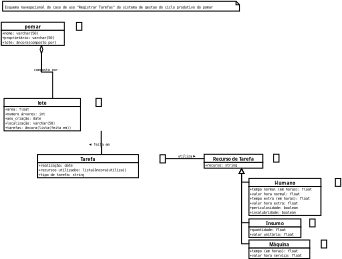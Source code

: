<?xml version="1.0"?>
<diagram xmlns:dia="http://www.lysator.liu.se/~alla/dia/">
  <diagramdata>
    <attribute name="background">
      <color val="#ffffff"/>
    </attribute>
    <attribute name="paper">
      <composite type="paper">
        <attribute name="name">
          <string>#A4#</string>
        </attribute>
        <attribute name="tmargin">
          <real val="2"/>
        </attribute>
        <attribute name="bmargin">
          <real val="2"/>
        </attribute>
        <attribute name="lmargin">
          <real val="2"/>
        </attribute>
        <attribute name="rmargin">
          <real val="2"/>
        </attribute>
        <attribute name="is_portrait">
          <boolean val="true"/>
        </attribute>
        <attribute name="scaling">
          <real val="0.289"/>
        </attribute>
        <attribute name="fitto">
          <boolean val="true"/>
        </attribute>
        <attribute name="fitwidth">
          <int val="1"/>
        </attribute>
        <attribute name="fitheight">
          <int val="1"/>
        </attribute>
      </composite>
    </attribute>
    <attribute name="grid">
      <composite type="grid">
        <attribute name="width_x">
          <real val="1"/>
        </attribute>
        <attribute name="width_y">
          <real val="1"/>
        </attribute>
        <attribute name="visible_x">
          <int val="1"/>
        </attribute>
        <attribute name="visible_y">
          <int val="1"/>
        </attribute>
      </composite>
    </attribute>
    <attribute name="guides">
      <composite type="guides">
        <attribute name="hguides"/>
        <attribute name="vguides"/>
      </composite>
    </attribute>
  </diagramdata>
  <layer name="Background" visible="true">
    <object type="UML - Association" version="0" id="O0">
      <attribute name="obj_pos">
        <point val="109.857,68.287"/>
      </attribute>
      <attribute name="obj_bb">
        <rectangle val="107.813,66.837;113.83,79.049"/>
      </attribute>
      <attribute name="orth_points">
        <point val="109.857,68.287"/>
        <point val="109.857,72.897"/>
        <point val="111.786,72.897"/>
        <point val="111.786,77.45"/>
      </attribute>
      <attribute name="orth_orient">
        <enum val="1"/>
        <enum val="0"/>
        <enum val="1"/>
      </attribute>
      <attribute name="name">
        <string>#composto por#</string>
      </attribute>
      <attribute name="direction">
        <enum val="0"/>
      </attribute>
      <attribute name="ends">
        <composite>
          <attribute name="role">
            <string/>
          </attribute>
          <attribute name="multiplicity">
            <string/>
          </attribute>
          <attribute name="arrow">
            <boolean val="false"/>
          </attribute>
          <attribute name="aggregate">
            <enum val="1"/>
          </attribute>
        </composite>
        <composite>
          <attribute name="role">
            <string/>
          </attribute>
          <attribute name="multiplicity">
            <string/>
          </attribute>
          <attribute name="arrow">
            <boolean val="false"/>
          </attribute>
          <attribute name="aggregate">
            <enum val="0"/>
          </attribute>
        </composite>
      </attribute>
      <connections>
        <connection handle="0" to="O9" connection="6"/>
        <connection handle="1" to="O7" connection="1"/>
      </connections>
    </object>
    <object type="UML - Note" version="0" id="O1">
      <attribute name="obj_pos">
        <point val="103.142,60.665"/>
      </attribute>
      <attribute name="obj_bb">
        <rectangle val="103.092,60.615;154.711,62.415"/>
      </attribute>
      <attribute name="elem_corner">
        <point val="103.142,60.665"/>
      </attribute>
      <attribute name="elem_width">
        <real val="51.519"/>
      </attribute>
      <attribute name="elem_height">
        <real val="1.7"/>
      </attribute>
      <attribute name="text">
        <composite type="text">
          <attribute name="string">
            <string>#Esquema navegacional do caso de uso &quot;Registrar Tarefas&quot; do sistema de gestao do ciclo produtivo do pomar#</string>
          </attribute>
          <attribute name="font">
            <font name="Courier"/>
          </attribute>
          <attribute name="height">
            <real val="0.8"/>
          </attribute>
          <attribute name="pos">
            <point val="103.492,61.91"/>
          </attribute>
          <attribute name="color">
            <color val="#000000"/>
          </attribute>
          <attribute name="alignment">
            <enum val="0"/>
          </attribute>
        </composite>
      </attribute>
    </object>
    <object type="UML - Class" version="0" id="O2">
      <attribute name="obj_pos">
        <point val="109.174,87.152"/>
      </attribute>
      <attribute name="obj_bb">
        <rectangle val="109.124,87.102;131.356,91.202"/>
      </attribute>
      <attribute name="elem_corner">
        <point val="109.174,87.152"/>
      </attribute>
      <attribute name="elem_width">
        <real val="22.131"/>
      </attribute>
      <attribute name="elem_height">
        <real val="4"/>
      </attribute>
      <attribute name="name">
        <string>#Tarefa#</string>
      </attribute>
      <attribute name="stereotype">
        <string/>
      </attribute>
      <attribute name="abstract">
        <boolean val="false"/>
      </attribute>
      <attribute name="suppress_attributes">
        <boolean val="false"/>
      </attribute>
      <attribute name="suppress_operations">
        <boolean val="false"/>
      </attribute>
      <attribute name="visible_attributes">
        <boolean val="true"/>
      </attribute>
      <attribute name="visible_operations">
        <boolean val="false"/>
      </attribute>
      <attribute name="attributes">
        <composite type="umlattribute">
          <attribute name="name">
            <string>#realiza&#231;&#227;o#</string>
          </attribute>
          <attribute name="type">
            <string>#date#</string>
          </attribute>
          <attribute name="value">
            <string/>
          </attribute>
          <attribute name="visibility">
            <enum val="0"/>
          </attribute>
          <attribute name="abstract">
            <boolean val="false"/>
          </attribute>
          <attribute name="class_scope">
            <boolean val="false"/>
          </attribute>
        </composite>
        <composite type="umlattribute">
          <attribute name="name">
            <string>#recursos utilizados#</string>
          </attribute>
          <attribute name="type">
            <string>#lista(&#226;ncora(utiliza))#</string>
          </attribute>
          <attribute name="value">
            <string/>
          </attribute>
          <attribute name="visibility">
            <enum val="0"/>
          </attribute>
          <attribute name="abstract">
            <boolean val="false"/>
          </attribute>
          <attribute name="class_scope">
            <boolean val="false"/>
          </attribute>
        </composite>
        <composite type="umlattribute">
          <attribute name="name">
            <string>#tipo de tarefa#</string>
          </attribute>
          <attribute name="type">
            <string>#string#</string>
          </attribute>
          <attribute name="value">
            <string/>
          </attribute>
          <attribute name="visibility">
            <enum val="0"/>
          </attribute>
          <attribute name="abstract">
            <boolean val="false"/>
          </attribute>
          <attribute name="class_scope">
            <boolean val="false"/>
          </attribute>
        </composite>
      </attribute>
      <attribute name="operations"/>
      <attribute name="template">
        <boolean val="false"/>
      </attribute>
      <attribute name="templates"/>
    </object>
    <object type="UML - Association" version="0" id="O3">
      <attribute name="obj_pos">
        <point val="120.185,83.049"/>
      </attribute>
      <attribute name="obj_bb">
        <rectangle val="118.173,81.6;122.252,88.752"/>
      </attribute>
      <attribute name="orth_points">
        <point val="120.185,83.049"/>
        <point val="120.185,85.827"/>
        <point val="120.24,85.827"/>
        <point val="120.24,87.152"/>
      </attribute>
      <attribute name="orth_orient">
        <enum val="1"/>
        <enum val="0"/>
        <enum val="1"/>
      </attribute>
      <attribute name="name">
        <string>#feita em#</string>
      </attribute>
      <attribute name="direction">
        <enum val="2"/>
      </attribute>
      <attribute name="ends">
        <composite>
          <attribute name="role">
            <string/>
          </attribute>
          <attribute name="multiplicity">
            <string/>
          </attribute>
          <attribute name="arrow">
            <boolean val="false"/>
          </attribute>
          <attribute name="aggregate">
            <enum val="0"/>
          </attribute>
        </composite>
        <composite>
          <attribute name="role">
            <string/>
          </attribute>
          <attribute name="multiplicity">
            <string/>
          </attribute>
          <attribute name="arrow">
            <boolean val="false"/>
          </attribute>
          <attribute name="aggregate">
            <enum val="0"/>
          </attribute>
        </composite>
      </attribute>
      <connections>
        <connection handle="0" to="O7" connection="7"/>
        <connection handle="1" to="O2" connection="1"/>
      </connections>
    </object>
    <object type="UML - Association" version="0" id="O4">
      <attribute name="obj_pos">
        <point val="131.306,87.852"/>
      </attribute>
      <attribute name="obj_bb">
        <rectangle val="129.856,86.357;139.423,89.452"/>
      </attribute>
      <attribute name="orth_points">
        <point val="131.306,87.852"/>
        <point val="131.306,87.852"/>
        <point val="137.973,87.852"/>
        <point val="137.973,87.807"/>
      </attribute>
      <attribute name="orth_orient">
        <enum val="1"/>
        <enum val="0"/>
        <enum val="1"/>
      </attribute>
      <attribute name="name">
        <string>#utiliza#</string>
      </attribute>
      <attribute name="direction">
        <enum val="1"/>
      </attribute>
      <attribute name="ends">
        <composite>
          <attribute name="role">
            <string/>
          </attribute>
          <attribute name="multiplicity">
            <string/>
          </attribute>
          <attribute name="arrow">
            <boolean val="false"/>
          </attribute>
          <attribute name="aggregate">
            <enum val="0"/>
          </attribute>
        </composite>
        <composite>
          <attribute name="role">
            <string/>
          </attribute>
          <attribute name="multiplicity">
            <string/>
          </attribute>
          <attribute name="arrow">
            <boolean val="false"/>
          </attribute>
          <attribute name="aggregate">
            <enum val="0"/>
          </attribute>
        </composite>
      </attribute>
      <connections>
        <connection handle="0" to="O2" connection="4"/>
        <connection handle="1" to="O5" connection="3"/>
      </connections>
    </object>
    <object type="UML - Class" version="0" id="O5">
      <attribute name="obj_pos">
        <point val="137.973,87.107"/>
      </attribute>
      <attribute name="obj_bb">
        <rectangle val="137.923,87.057;150.943,89.557"/>
      </attribute>
      <attribute name="elem_corner">
        <point val="137.973,87.107"/>
      </attribute>
      <attribute name="elem_width">
        <real val="12.92"/>
      </attribute>
      <attribute name="elem_height">
        <real val="2.4"/>
      </attribute>
      <attribute name="name">
        <string>#Recurso de Tarefa#</string>
      </attribute>
      <attribute name="stereotype">
        <string/>
      </attribute>
      <attribute name="abstract">
        <boolean val="false"/>
      </attribute>
      <attribute name="suppress_attributes">
        <boolean val="false"/>
      </attribute>
      <attribute name="suppress_operations">
        <boolean val="false"/>
      </attribute>
      <attribute name="visible_attributes">
        <boolean val="true"/>
      </attribute>
      <attribute name="visible_operations">
        <boolean val="false"/>
      </attribute>
      <attribute name="attributes">
        <composite type="umlattribute">
          <attribute name="name">
            <string>#recurso#</string>
          </attribute>
          <attribute name="type">
            <string>#string         #</string>
          </attribute>
          <attribute name="value">
            <string/>
          </attribute>
          <attribute name="visibility">
            <enum val="0"/>
          </attribute>
          <attribute name="abstract">
            <boolean val="false"/>
          </attribute>
          <attribute name="class_scope">
            <boolean val="false"/>
          </attribute>
        </composite>
      </attribute>
      <attribute name="operations"/>
      <attribute name="template">
        <boolean val="false"/>
      </attribute>
      <attribute name="templates"/>
    </object>
    <object type="Standard - Box" version="0" id="O6">
      <attribute name="obj_pos">
        <point val="130.338,87.185"/>
      </attribute>
      <attribute name="obj_bb">
        <rectangle val="130.288,87.135;131.317,88.646"/>
      </attribute>
      <attribute name="elem_corner">
        <point val="130.338,87.185"/>
      </attribute>
      <attribute name="elem_width">
        <real val="0.929"/>
      </attribute>
      <attribute name="elem_height">
        <real val="1.412"/>
      </attribute>
      <attribute name="show_background">
        <boolean val="true"/>
      </attribute>
    </object>
    <object type="UML - Class" version="0" id="O7">
      <attribute name="obj_pos">
        <point val="103.387,77.45"/>
      </attribute>
      <attribute name="obj_bb">
        <rectangle val="103.337,77.4;120.235,83.1"/>
      </attribute>
      <attribute name="elem_corner">
        <point val="103.387,77.45"/>
      </attribute>
      <attribute name="elem_width">
        <real val="16.798"/>
      </attribute>
      <attribute name="elem_height">
        <real val="5.6"/>
      </attribute>
      <attribute name="name">
        <string>#lote#</string>
      </attribute>
      <attribute name="stereotype">
        <string/>
      </attribute>
      <attribute name="abstract">
        <boolean val="false"/>
      </attribute>
      <attribute name="suppress_attributes">
        <boolean val="false"/>
      </attribute>
      <attribute name="suppress_operations">
        <boolean val="false"/>
      </attribute>
      <attribute name="visible_attributes">
        <boolean val="true"/>
      </attribute>
      <attribute name="visible_operations">
        <boolean val="false"/>
      </attribute>
      <attribute name="attributes">
        <composite type="umlattribute">
          <attribute name="name">
            <string>#&#225;rea#</string>
          </attribute>
          <attribute name="type">
            <string>#float#</string>
          </attribute>
          <attribute name="value">
            <string/>
          </attribute>
          <attribute name="visibility">
            <enum val="0"/>
          </attribute>
          <attribute name="abstract">
            <boolean val="false"/>
          </attribute>
          <attribute name="class_scope">
            <boolean val="false"/>
          </attribute>
        </composite>
        <composite type="umlattribute">
          <attribute name="name">
            <string>#numero_&#225;rvores#</string>
          </attribute>
          <attribute name="type">
            <string>#int#</string>
          </attribute>
          <attribute name="value">
            <string/>
          </attribute>
          <attribute name="visibility">
            <enum val="0"/>
          </attribute>
          <attribute name="abstract">
            <boolean val="false"/>
          </attribute>
          <attribute name="class_scope">
            <boolean val="false"/>
          </attribute>
        </composite>
        <composite type="umlattribute">
          <attribute name="name">
            <string>#ano_cria&#231;&#227;o#</string>
          </attribute>
          <attribute name="type">
            <string>#date#</string>
          </attribute>
          <attribute name="value">
            <string/>
          </attribute>
          <attribute name="visibility">
            <enum val="0"/>
          </attribute>
          <attribute name="abstract">
            <boolean val="false"/>
          </attribute>
          <attribute name="class_scope">
            <boolean val="false"/>
          </attribute>
        </composite>
        <composite type="umlattribute">
          <attribute name="name">
            <string>#localiza&#231;&#227;o#</string>
          </attribute>
          <attribute name="type">
            <string>#varchar(50)#</string>
          </attribute>
          <attribute name="value">
            <string/>
          </attribute>
          <attribute name="visibility">
            <enum val="0"/>
          </attribute>
          <attribute name="abstract">
            <boolean val="false"/>
          </attribute>
          <attribute name="class_scope">
            <boolean val="false"/>
          </attribute>
        </composite>
        <composite type="umlattribute">
          <attribute name="name">
            <string>#tarefas#</string>
          </attribute>
          <attribute name="type">
            <string>#&#226;ncora(lista(feita em))#</string>
          </attribute>
          <attribute name="value">
            <string/>
          </attribute>
          <attribute name="visibility">
            <enum val="0"/>
          </attribute>
          <attribute name="abstract">
            <boolean val="false"/>
          </attribute>
          <attribute name="class_scope">
            <boolean val="false"/>
          </attribute>
        </composite>
      </attribute>
      <attribute name="operations"/>
      <attribute name="template">
        <boolean val="false"/>
      </attribute>
      <attribute name="templates"/>
    </object>
    <object type="Standard - Box" version="0" id="O8">
      <attribute name="obj_pos">
        <point val="119.277,77.443"/>
      </attribute>
      <attribute name="obj_bb">
        <rectangle val="119.227,77.393;120.256,78.891"/>
      </attribute>
      <attribute name="elem_corner">
        <point val="119.277,77.443"/>
      </attribute>
      <attribute name="elem_width">
        <real val="0.929"/>
      </attribute>
      <attribute name="elem_height">
        <real val="1.398"/>
      </attribute>
      <attribute name="show_background">
        <boolean val="true"/>
      </attribute>
    </object>
    <object type="UML - Class" version="0" id="O9">
      <attribute name="obj_pos">
        <point val="102.912,64.287"/>
      </attribute>
      <attribute name="obj_bb">
        <rectangle val="102.862,64.237;116.852,68.337"/>
      </attribute>
      <attribute name="elem_corner">
        <point val="102.912,64.287"/>
      </attribute>
      <attribute name="elem_width">
        <real val="13.89"/>
      </attribute>
      <attribute name="elem_height">
        <real val="4"/>
      </attribute>
      <attribute name="name">
        <string>#pomar#</string>
      </attribute>
      <attribute name="stereotype">
        <string/>
      </attribute>
      <attribute name="abstract">
        <boolean val="false"/>
      </attribute>
      <attribute name="suppress_attributes">
        <boolean val="false"/>
      </attribute>
      <attribute name="suppress_operations">
        <boolean val="false"/>
      </attribute>
      <attribute name="visible_attributes">
        <boolean val="true"/>
      </attribute>
      <attribute name="visible_operations">
        <boolean val="false"/>
      </attribute>
      <attribute name="attributes">
        <composite type="umlattribute">
          <attribute name="name">
            <string>#nome#</string>
          </attribute>
          <attribute name="type">
            <string>#varchar(50)#</string>
          </attribute>
          <attribute name="value">
            <string/>
          </attribute>
          <attribute name="visibility">
            <enum val="0"/>
          </attribute>
          <attribute name="abstract">
            <boolean val="false"/>
          </attribute>
          <attribute name="class_scope">
            <boolean val="false"/>
          </attribute>
        </composite>
        <composite type="umlattribute">
          <attribute name="name">
            <string>#propriet&#225;rio#</string>
          </attribute>
          <attribute name="type">
            <string>#varchar(50)#</string>
          </attribute>
          <attribute name="value">
            <string/>
          </attribute>
          <attribute name="visibility">
            <enum val="0"/>
          </attribute>
          <attribute name="abstract">
            <boolean val="false"/>
          </attribute>
          <attribute name="class_scope">
            <boolean val="false"/>
          </attribute>
        </composite>
        <composite type="umlattribute">
          <attribute name="name">
            <string>#lote#</string>
          </attribute>
          <attribute name="type">
            <string>#&#226;ncora(composto por)#</string>
          </attribute>
          <attribute name="value">
            <string/>
          </attribute>
          <attribute name="visibility">
            <enum val="0"/>
          </attribute>
          <attribute name="abstract">
            <boolean val="false"/>
          </attribute>
          <attribute name="class_scope">
            <boolean val="false"/>
          </attribute>
        </composite>
      </attribute>
      <attribute name="operations"/>
      <attribute name="template">
        <boolean val="false"/>
      </attribute>
      <attribute name="templates"/>
    </object>
    <object type="Standard - Box" version="0" id="O10">
      <attribute name="obj_pos">
        <point val="115.893,64.32"/>
      </attribute>
      <attribute name="obj_bb">
        <rectangle val="115.843,64.27;116.872,65.728"/>
      </attribute>
      <attribute name="elem_corner">
        <point val="115.893,64.32"/>
      </attribute>
      <attribute name="elem_width">
        <real val="0.929"/>
      </attribute>
      <attribute name="elem_height">
        <real val="1.357"/>
      </attribute>
      <attribute name="show_background">
        <boolean val="true"/>
      </attribute>
    </object>
    <object type="Standard - Box" version="0" id="O11">
      <attribute name="obj_pos">
        <point val="149.967,87.1"/>
      </attribute>
      <attribute name="obj_bb">
        <rectangle val="149.917,87.049;150.946,88.507"/>
      </attribute>
      <attribute name="elem_corner">
        <point val="149.967,87.1"/>
      </attribute>
      <attribute name="elem_width">
        <real val="0.929"/>
      </attribute>
      <attribute name="elem_height">
        <real val="1.357"/>
      </attribute>
      <attribute name="show_background">
        <boolean val="true"/>
      </attribute>
    </object>
    <object type="UML - Class" version="0" id="O12">
      <attribute name="obj_pos">
        <point val="145.707,91.271"/>
      </attribute>
      <attribute name="obj_bb">
        <rectangle val="145.657,91.221;161.586,97.721"/>
      </attribute>
      <attribute name="elem_corner">
        <point val="145.707,91.271"/>
      </attribute>
      <attribute name="elem_width">
        <real val="15.829"/>
      </attribute>
      <attribute name="elem_height">
        <real val="6.4"/>
      </attribute>
      <attribute name="name">
        <string>#Humano#</string>
      </attribute>
      <attribute name="stereotype">
        <string/>
      </attribute>
      <attribute name="abstract">
        <boolean val="false"/>
      </attribute>
      <attribute name="suppress_attributes">
        <boolean val="false"/>
      </attribute>
      <attribute name="suppress_operations">
        <boolean val="false"/>
      </attribute>
      <attribute name="visible_attributes">
        <boolean val="true"/>
      </attribute>
      <attribute name="visible_operations">
        <boolean val="false"/>
      </attribute>
      <attribute name="attributes">
        <composite type="umlattribute">
          <attribute name="name">
            <string>#tempo normal (em horas)#</string>
          </attribute>
          <attribute name="type">
            <string>#float#</string>
          </attribute>
          <attribute name="value">
            <string/>
          </attribute>
          <attribute name="visibility">
            <enum val="0"/>
          </attribute>
          <attribute name="abstract">
            <boolean val="false"/>
          </attribute>
          <attribute name="class_scope">
            <boolean val="false"/>
          </attribute>
        </composite>
        <composite type="umlattribute">
          <attribute name="name">
            <string>#valor hora normal#</string>
          </attribute>
          <attribute name="type">
            <string>#float#</string>
          </attribute>
          <attribute name="value">
            <string/>
          </attribute>
          <attribute name="visibility">
            <enum val="0"/>
          </attribute>
          <attribute name="abstract">
            <boolean val="false"/>
          </attribute>
          <attribute name="class_scope">
            <boolean val="false"/>
          </attribute>
        </composite>
        <composite type="umlattribute">
          <attribute name="name">
            <string>#tempo extra (em horas)#</string>
          </attribute>
          <attribute name="type">
            <string>#float#</string>
          </attribute>
          <attribute name="value">
            <string/>
          </attribute>
          <attribute name="visibility">
            <enum val="0"/>
          </attribute>
          <attribute name="abstract">
            <boolean val="false"/>
          </attribute>
          <attribute name="class_scope">
            <boolean val="false"/>
          </attribute>
        </composite>
        <composite type="umlattribute">
          <attribute name="name">
            <string>#valor hora extra#</string>
          </attribute>
          <attribute name="type">
            <string>#float#</string>
          </attribute>
          <attribute name="value">
            <string/>
          </attribute>
          <attribute name="visibility">
            <enum val="0"/>
          </attribute>
          <attribute name="abstract">
            <boolean val="false"/>
          </attribute>
          <attribute name="class_scope">
            <boolean val="false"/>
          </attribute>
        </composite>
        <composite type="umlattribute">
          <attribute name="name">
            <string>#periculosidade#</string>
          </attribute>
          <attribute name="type">
            <string>#boolean#</string>
          </attribute>
          <attribute name="value">
            <string/>
          </attribute>
          <attribute name="visibility">
            <enum val="0"/>
          </attribute>
          <attribute name="abstract">
            <boolean val="false"/>
          </attribute>
          <attribute name="class_scope">
            <boolean val="false"/>
          </attribute>
        </composite>
        <composite type="umlattribute">
          <attribute name="name">
            <string>#insalubridade#</string>
          </attribute>
          <attribute name="type">
            <string>#boolean#</string>
          </attribute>
          <attribute name="value">
            <string/>
          </attribute>
          <attribute name="visibility">
            <enum val="0"/>
          </attribute>
          <attribute name="abstract">
            <boolean val="false"/>
          </attribute>
          <attribute name="class_scope">
            <boolean val="false"/>
          </attribute>
        </composite>
      </attribute>
      <attribute name="operations"/>
      <attribute name="template">
        <boolean val="false"/>
      </attribute>
      <attribute name="templates"/>
    </object>
    <object type="UML - Class" version="0" id="O13">
      <attribute name="obj_pos">
        <point val="145.707,98.271"/>
      </attribute>
      <attribute name="obj_bb">
        <rectangle val="145.657,98.221;157.223,101.521"/>
      </attribute>
      <attribute name="elem_corner">
        <point val="145.707,98.271"/>
      </attribute>
      <attribute name="elem_width">
        <real val="11.466"/>
      </attribute>
      <attribute name="elem_height">
        <real val="3.2"/>
      </attribute>
      <attribute name="name">
        <string>#Insumo#</string>
      </attribute>
      <attribute name="stereotype">
        <string/>
      </attribute>
      <attribute name="abstract">
        <boolean val="false"/>
      </attribute>
      <attribute name="suppress_attributes">
        <boolean val="false"/>
      </attribute>
      <attribute name="suppress_operations">
        <boolean val="false"/>
      </attribute>
      <attribute name="visible_attributes">
        <boolean val="true"/>
      </attribute>
      <attribute name="visible_operations">
        <boolean val="false"/>
      </attribute>
      <attribute name="attributes">
        <composite type="umlattribute">
          <attribute name="name">
            <string>#quantidade#</string>
          </attribute>
          <attribute name="type">
            <string>#float#</string>
          </attribute>
          <attribute name="value">
            <string/>
          </attribute>
          <attribute name="visibility">
            <enum val="0"/>
          </attribute>
          <attribute name="abstract">
            <boolean val="false"/>
          </attribute>
          <attribute name="class_scope">
            <boolean val="false"/>
          </attribute>
        </composite>
        <composite type="umlattribute">
          <attribute name="name">
            <string>#valor unit&#225;rio#</string>
          </attribute>
          <attribute name="type">
            <string>#float#</string>
          </attribute>
          <attribute name="value">
            <string/>
          </attribute>
          <attribute name="visibility">
            <enum val="0"/>
          </attribute>
          <attribute name="abstract">
            <boolean val="false"/>
          </attribute>
          <attribute name="class_scope">
            <boolean val="false"/>
          </attribute>
        </composite>
      </attribute>
      <attribute name="operations"/>
      <attribute name="template">
        <boolean val="false"/>
      </attribute>
      <attribute name="templates"/>
    </object>
    <object type="UML - Class" version="0" id="O14">
      <attribute name="obj_pos">
        <point val="145.707,101.914"/>
      </attribute>
      <attribute name="obj_bb">
        <rectangle val="145.657,101.864;159.162,105.164"/>
      </attribute>
      <attribute name="elem_corner">
        <point val="145.707,101.914"/>
      </attribute>
      <attribute name="elem_width">
        <real val="13.405"/>
      </attribute>
      <attribute name="elem_height">
        <real val="3.2"/>
      </attribute>
      <attribute name="name">
        <string>#M&#225;quina#</string>
      </attribute>
      <attribute name="stereotype">
        <string/>
      </attribute>
      <attribute name="abstract">
        <boolean val="false"/>
      </attribute>
      <attribute name="suppress_attributes">
        <boolean val="false"/>
      </attribute>
      <attribute name="suppress_operations">
        <boolean val="false"/>
      </attribute>
      <attribute name="visible_attributes">
        <boolean val="true"/>
      </attribute>
      <attribute name="visible_operations">
        <boolean val="false"/>
      </attribute>
      <attribute name="attributes">
        <composite type="umlattribute">
          <attribute name="name">
            <string>#tempo (em horas)#</string>
          </attribute>
          <attribute name="type">
            <string>#float#</string>
          </attribute>
          <attribute name="value">
            <string/>
          </attribute>
          <attribute name="visibility">
            <enum val="0"/>
          </attribute>
          <attribute name="abstract">
            <boolean val="false"/>
          </attribute>
          <attribute name="class_scope">
            <boolean val="false"/>
          </attribute>
        </composite>
        <composite type="umlattribute">
          <attribute name="name">
            <string>#valor hora servi&#231;o#</string>
          </attribute>
          <attribute name="type">
            <string>#float#</string>
          </attribute>
          <attribute name="value">
            <string/>
          </attribute>
          <attribute name="visibility">
            <enum val="0"/>
          </attribute>
          <attribute name="abstract">
            <boolean val="false"/>
          </attribute>
          <attribute name="class_scope">
            <boolean val="false"/>
          </attribute>
        </composite>
      </attribute>
      <attribute name="operations"/>
      <attribute name="template">
        <boolean val="false"/>
      </attribute>
      <attribute name="templates"/>
    </object>
    <object type="UML - Generalization" version="0" id="O15">
      <attribute name="obj_pos">
        <point val="144.433,89.507"/>
      </attribute>
      <attribute name="obj_bb">
        <rectangle val="143.583,88.657;146.557,92.821"/>
      </attribute>
      <attribute name="orth_points">
        <point val="144.433,89.507"/>
        <point val="144.433,91.921"/>
        <point val="145.707,91.921"/>
        <point val="145.707,91.971"/>
      </attribute>
      <attribute name="orth_orient">
        <enum val="1"/>
        <enum val="0"/>
        <enum val="1"/>
      </attribute>
      <attribute name="name">
        <string/>
      </attribute>
      <attribute name="stereotype">
        <string/>
      </attribute>
      <connections>
        <connection handle="0" to="O5" connection="6"/>
        <connection handle="1" to="O12" connection="3"/>
      </connections>
    </object>
    <object type="UML - Generalization" version="0" id="O16">
      <attribute name="obj_pos">
        <point val="144.433,89.507"/>
      </attribute>
      <attribute name="obj_bb">
        <rectangle val="143.583,88.657;146.557,99.821"/>
      </attribute>
      <attribute name="orth_points">
        <point val="144.433,89.507"/>
        <point val="144.433,98.921"/>
        <point val="145.707,98.921"/>
        <point val="145.707,98.971"/>
      </attribute>
      <attribute name="orth_orient">
        <enum val="1"/>
        <enum val="0"/>
        <enum val="1"/>
      </attribute>
      <attribute name="name">
        <string/>
      </attribute>
      <attribute name="stereotype">
        <string/>
      </attribute>
      <connections>
        <connection handle="0" to="O5" connection="6"/>
        <connection handle="1" to="O13" connection="3"/>
      </connections>
    </object>
    <object type="UML - Generalization" version="0" id="O17">
      <attribute name="obj_pos">
        <point val="144.433,89.507"/>
      </attribute>
      <attribute name="obj_bb">
        <rectangle val="143.583,88.657;146.557,103.464"/>
      </attribute>
      <attribute name="orth_points">
        <point val="144.433,89.507"/>
        <point val="144.433,102.564"/>
        <point val="145.707,102.564"/>
        <point val="145.707,102.614"/>
      </attribute>
      <attribute name="orth_orient">
        <enum val="1"/>
        <enum val="0"/>
        <enum val="1"/>
      </attribute>
      <attribute name="name">
        <string/>
      </attribute>
      <attribute name="stereotype">
        <string/>
      </attribute>
      <connections>
        <connection handle="0" to="O5" connection="6"/>
        <connection handle="1" to="O14" connection="3"/>
      </connections>
    </object>
    <object type="Standard - Box" version="0" id="O18">
      <attribute name="obj_pos">
        <point val="160.636,91.291"/>
      </attribute>
      <attribute name="obj_bb">
        <rectangle val="160.586,91.241;161.614,92.698"/>
      </attribute>
      <attribute name="elem_corner">
        <point val="160.636,91.291"/>
      </attribute>
      <attribute name="elem_width">
        <real val="0.929"/>
      </attribute>
      <attribute name="elem_height">
        <real val="1.357"/>
      </attribute>
      <attribute name="show_background">
        <boolean val="true"/>
      </attribute>
    </object>
    <object type="Standard - Box" version="0" id="O19">
      <attribute name="obj_pos">
        <point val="156.207,98.291"/>
      </attribute>
      <attribute name="obj_bb">
        <rectangle val="156.157,98.241;157.186,99.698"/>
      </attribute>
      <attribute name="elem_corner">
        <point val="156.207,98.291"/>
      </attribute>
      <attribute name="elem_width">
        <real val="0.929"/>
      </attribute>
      <attribute name="elem_height">
        <real val="1.357"/>
      </attribute>
      <attribute name="show_background">
        <boolean val="true"/>
      </attribute>
    </object>
    <object type="Standard - Box" version="0" id="O20">
      <attribute name="obj_pos">
        <point val="158.207,101.934"/>
      </attribute>
      <attribute name="obj_bb">
        <rectangle val="158.157,101.884;159.186,103.341"/>
      </attribute>
      <attribute name="elem_corner">
        <point val="158.207,101.934"/>
      </attribute>
      <attribute name="elem_width">
        <real val="0.929"/>
      </attribute>
      <attribute name="elem_height">
        <real val="1.357"/>
      </attribute>
      <attribute name="show_background">
        <boolean val="true"/>
      </attribute>
    </object>
  </layer>
</diagram>
